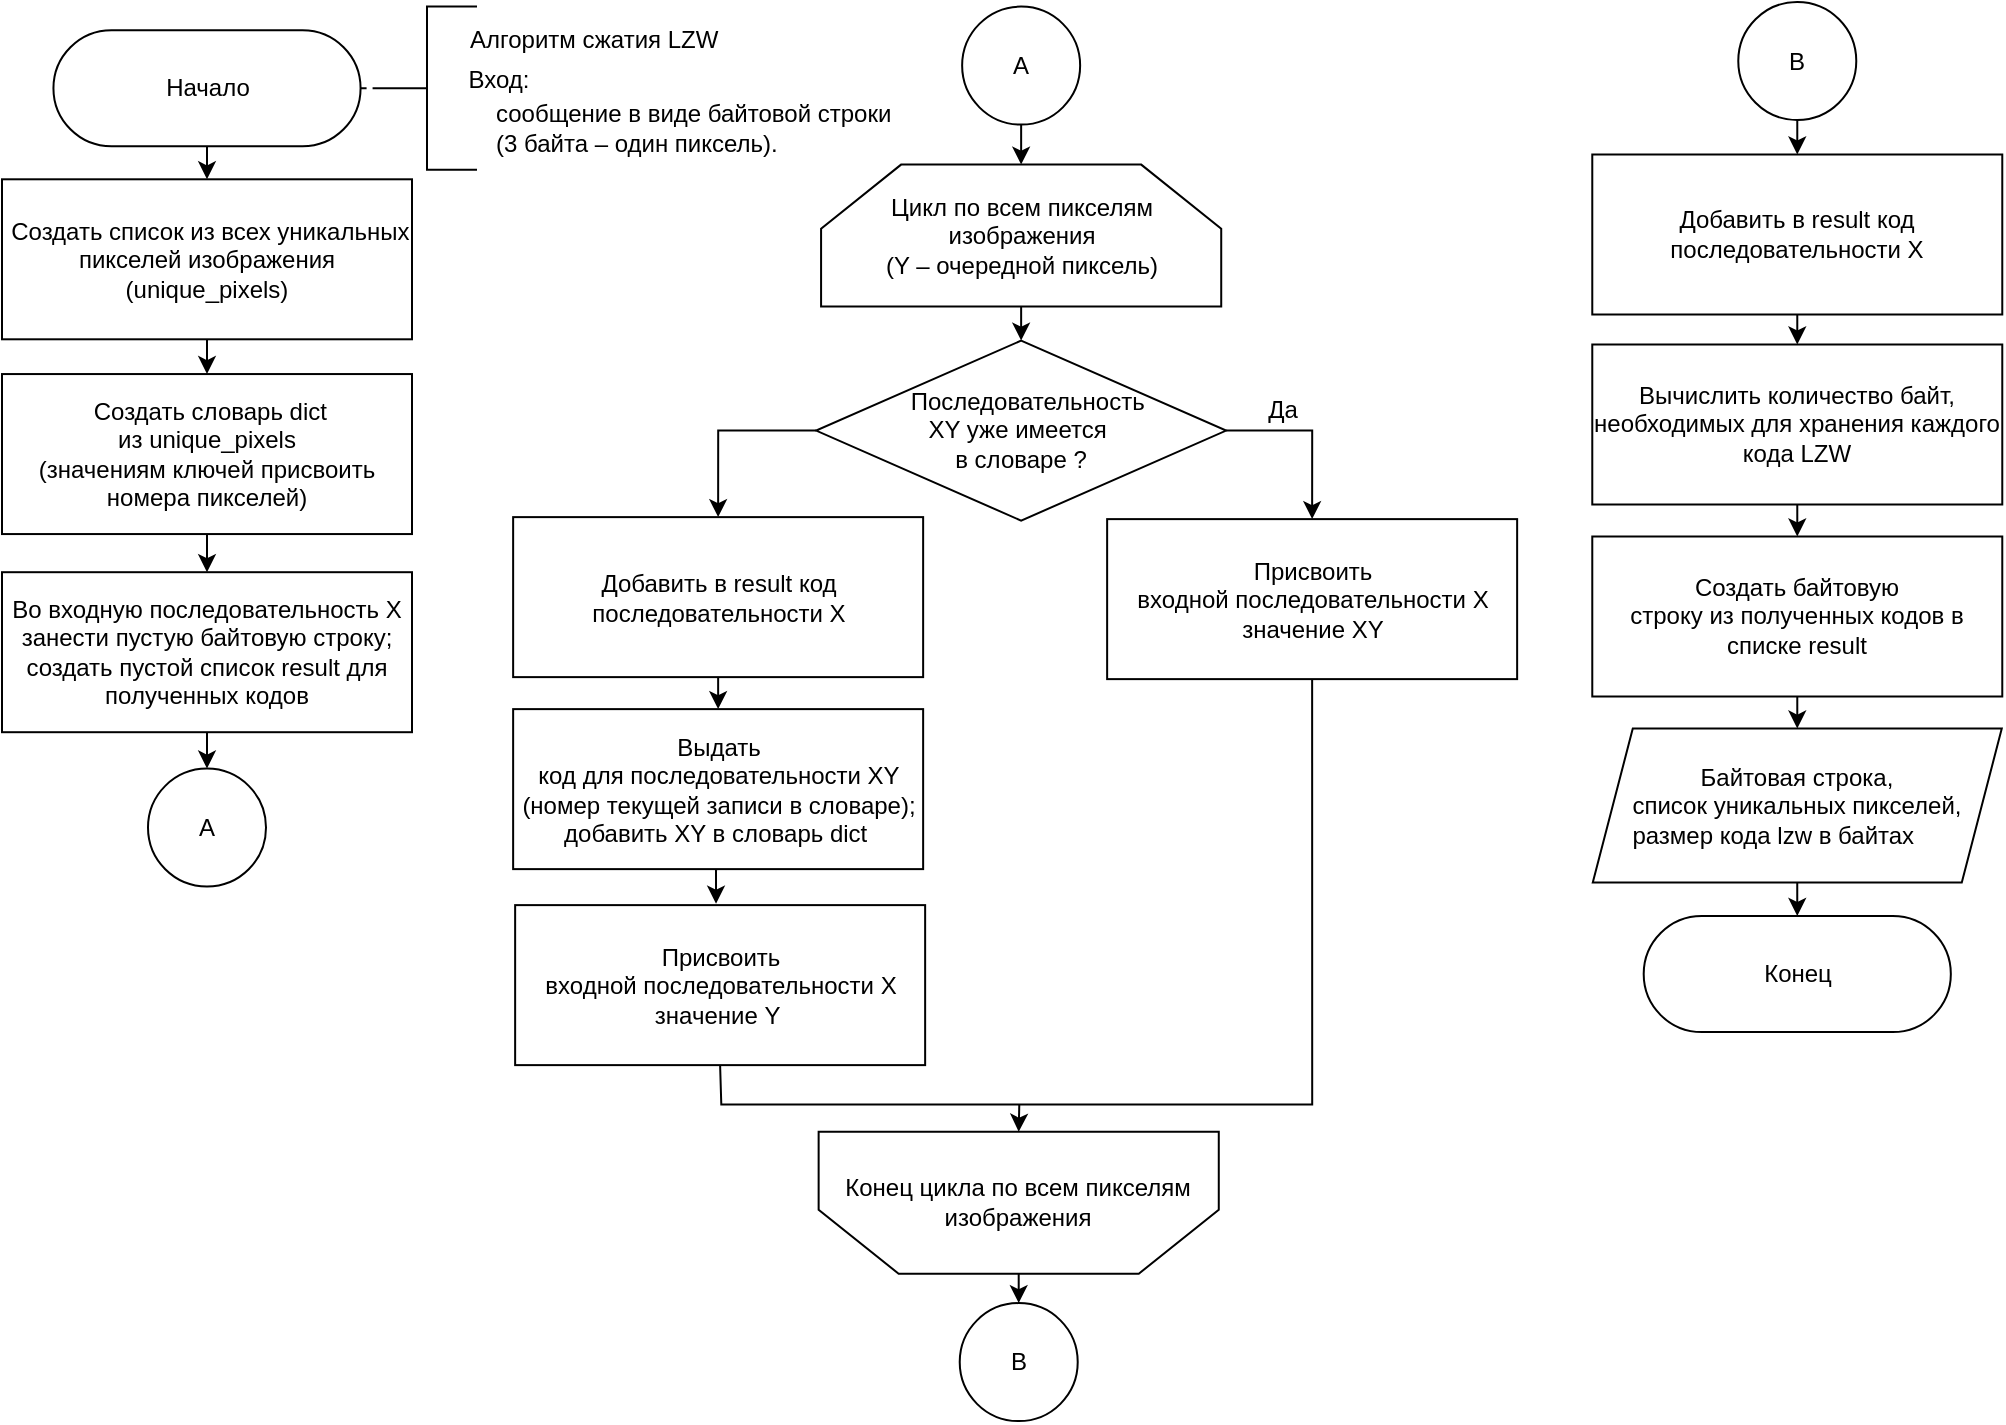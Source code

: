 <mxfile>
    <diagram id="eAn2iQd8hs0rxadPS-8o" name="Страница 1">
        <mxGraphModel dx="1499" dy="1036" grid="1" gridSize="10" guides="1" tooltips="1" connect="1" arrows="1" fold="1" page="1" pageScale="1" pageWidth="827" pageHeight="1169" math="0" shadow="0">
            <root>
                <mxCell id="0"/>
                <mxCell id="1" parent="0"/>
                <mxCell id="167" style="edgeStyle=none;html=1;entryX=0;entryY=0.5;entryDx=0;entryDy=0;entryPerimeter=0;fontSize=12;endArrow=none;endFill=0;dashed=1;exitX=0;exitY=0.5;exitDx=0;exitDy=0;" parent="1" source="211" target="169" edge="1">
                    <mxGeometry relative="1" as="geometry">
                        <mxPoint x="387.5" y="136.84" as="sourcePoint"/>
                    </mxGeometry>
                </mxCell>
                <mxCell id="168" style="edgeStyle=none;html=1;exitX=0.5;exitY=0;exitDx=0;exitDy=0;entryX=0.5;entryY=0;entryDx=0;entryDy=0;" parent="1" source="211" target="193" edge="1">
                    <mxGeometry relative="1" as="geometry">
                        <mxPoint x="297.5" y="154.1" as="targetPoint"/>
                        <mxPoint x="312.5" y="163.09" as="sourcePoint"/>
                    </mxGeometry>
                </mxCell>
                <mxCell id="169" value="" style="strokeWidth=1;html=1;shape=mxgraph.flowchart.annotation_2;align=left;labelPosition=right;pointerEvents=1;strokeColor=default;fontSize=13;gradientColor=none;" parent="1" vertex="1">
                    <mxGeometry x="217.5" y="32.31" width="50" height="81.62" as="geometry"/>
                </mxCell>
                <mxCell id="170" value="&lt;span style=&quot;font-size: 12px;&quot;&gt;&lt;font style=&quot;color: rgb(0, 0, 0);&quot;&gt;Алгоритм сжатия LZW&lt;/font&gt;&lt;/span&gt;" style="text;html=1;align=left;verticalAlign=middle;resizable=0;points=[];autosize=1;strokeColor=none;fillColor=none;fontSize=13;strokeWidth=1;" parent="1" vertex="1">
                    <mxGeometry x="262" y="33.03" width="150" height="30" as="geometry"/>
                </mxCell>
                <mxCell id="171" value="Вход:" style="text;html=1;align=center;verticalAlign=middle;resizable=0;points=[];autosize=1;strokeColor=none;fillColor=none;fontSize=12;" parent="1" vertex="1">
                    <mxGeometry x="252.5" y="54.12" width="50" height="30" as="geometry"/>
                </mxCell>
                <mxCell id="172" value="&lt;font&gt;&lt;font style=&quot;color: rgb(0, 0, 0);&quot;&gt;сообщение в виде&amp;nbsp;&lt;/font&gt;&lt;span style=&quot;background-color: transparent;&quot;&gt;&lt;font style=&quot;color: rgb(0, 0, 0);&quot;&gt;байтовой строки&lt;/font&gt;&lt;/span&gt;&lt;/font&gt;&lt;div&gt;&lt;span style=&quot;background-color: transparent;&quot;&gt;&lt;font style=&quot;color: rgb(0, 0, 0);&quot;&gt;(3 байта – один пиксель).&lt;/font&gt;&lt;/span&gt;&lt;/div&gt;" style="text;html=1;align=left;verticalAlign=middle;resizable=0;points=[];autosize=1;strokeColor=none;fillColor=none;fontSize=12;" parent="1" vertex="1">
                    <mxGeometry x="275" y="72.65" width="230" height="40" as="geometry"/>
                </mxCell>
                <mxCell id="173" style="edgeStyle=none;html=1;exitX=0.5;exitY=1;exitDx=0;exitDy=0;entryX=0.5;entryY=0;entryDx=0;entryDy=0;" parent="1" source="174" target="198" edge="1">
                    <mxGeometry relative="1" as="geometry">
                        <mxPoint x="296.5" y="321.1" as="sourcePoint"/>
                        <mxPoint x="296.5" y="339.1" as="targetPoint"/>
                    </mxGeometry>
                </mxCell>
                <mxCell id="174" value="&amp;nbsp;Создать словарь dict из&amp;nbsp;&lt;span style=&quot;color: rgb(0, 0, 0);&quot;&gt;unique_pixels&lt;/span&gt;&lt;div&gt;&lt;font style=&quot;color: rgb(0, 0, 0);&quot;&gt;(значениям ключей присвоить номера пикселей)&lt;/font&gt;&lt;/div&gt;" style="rounded=0;whiteSpace=wrap;html=1;strokeColor=default;strokeWidth=1;fontSize=12;gradientColor=none;" parent="1" vertex="1">
                    <mxGeometry x="30" y="216.03" width="205" height="80" as="geometry"/>
                </mxCell>
                <mxCell id="175" style="edgeStyle=orthogonalEdgeStyle;rounded=0;html=1;exitX=0.5;exitY=1;exitDx=0;exitDy=0;entryX=0.5;entryY=0;entryDx=0;entryDy=0;endArrow=classic;endFill=1;" parent="1" source="176" target="186" edge="1">
                    <mxGeometry relative="1" as="geometry"/>
                </mxCell>
                <mxCell id="176" value="&lt;span style=&quot;color: rgb(0, 0, 0);&quot;&gt;Добавить в result код последовательности X&lt;/span&gt;" style="rounded=0;whiteSpace=wrap;html=1;strokeColor=default;strokeWidth=1;fontSize=12;gradientColor=none;" parent="1" vertex="1">
                    <mxGeometry x="825.14" y="106.25" width="205" height="80" as="geometry"/>
                </mxCell>
                <mxCell id="177" style="edgeStyle=orthogonalEdgeStyle;rounded=0;html=1;exitX=1;exitY=0.5;exitDx=0;exitDy=0;entryX=0.5;entryY=0;entryDx=0;entryDy=0;endArrow=classic;endFill=1;" parent="1" source="179" target="180" edge="1">
                    <mxGeometry relative="1" as="geometry"/>
                </mxCell>
                <mxCell id="178" style="edgeStyle=orthogonalEdgeStyle;rounded=0;html=1;exitX=0;exitY=0.5;exitDx=0;exitDy=0;entryX=0.5;entryY=0;entryDx=0;entryDy=0;endArrow=classic;endFill=1;" parent="1" source="179" target="200" edge="1">
                    <mxGeometry relative="1" as="geometry"/>
                </mxCell>
                <mxCell id="179" value="&lt;span style=&quot;color: rgb(0, 0, 0);&quot;&gt;&amp;nbsp; Последовательность&lt;/span&gt;&lt;div&gt;&lt;font style=&quot;color: rgb(0, 0, 0);&quot;&gt;XY уже имеется&amp;nbsp;&lt;/font&gt;&lt;/div&gt;&lt;div&gt;&lt;font style=&quot;color: rgb(0, 0, 0);&quot;&gt;в словаре ?&lt;/font&gt;&lt;/div&gt;" style="rhombus;whiteSpace=wrap;html=1;" parent="1" vertex="1">
                    <mxGeometry x="437.07" y="199.31" width="205" height="90" as="geometry"/>
                </mxCell>
                <mxCell id="180" value="Присвоить входной&amp;nbsp;&lt;span style=&quot;color: rgb(0, 0, 0);&quot;&gt;последовательности&lt;/span&gt;&amp;nbsp;X значение XY" style="rounded=0;whiteSpace=wrap;html=1;strokeColor=default;strokeWidth=1;fontSize=12;gradientColor=none;" parent="1" vertex="1">
                    <mxGeometry x="582.57" y="288.56" width="205" height="80" as="geometry"/>
                </mxCell>
                <mxCell id="181" style="edgeStyle=orthogonalEdgeStyle;rounded=0;html=1;exitX=0.5;exitY=1;exitDx=0;exitDy=0;endArrow=classic;endFill=1;entryX=0.49;entryY=-0.009;entryDx=0;entryDy=0;entryPerimeter=0;" parent="1" source="182" target="184" edge="1">
                    <mxGeometry relative="1" as="geometry"/>
                </mxCell>
                <mxCell id="182" value="&lt;font style=&quot;color: rgb(0, 0, 0);&quot;&gt;Выдать код&amp;nbsp;&lt;/font&gt;&lt;span style=&quot;background-color: transparent;&quot;&gt;для&amp;nbsp;&lt;/span&gt;&lt;span style=&quot;color: rgb(0, 0, 0);&quot;&gt;последовательности&lt;/span&gt;&lt;span style=&quot;background-color: transparent;&quot;&gt;&amp;nbsp;XY&lt;/span&gt;&lt;div&gt;&lt;span style=&quot;background-color: transparent;&quot;&gt;&lt;font style=&quot;color: rgb(0, 0, 0);&quot;&gt;(номер текущей записи в словаре);&lt;/font&gt;&lt;/span&gt;&lt;div&gt;&lt;div&gt;&lt;div&gt;&lt;font style=&quot;color: rgb(0, 0, 0);&quot;&gt;добавить XY в словарь dict&amp;nbsp;&lt;/font&gt;&lt;/div&gt;&lt;/div&gt;&lt;/div&gt;&lt;/div&gt;" style="rounded=0;whiteSpace=wrap;html=1;strokeColor=default;strokeWidth=1;fontSize=12;gradientColor=none;" parent="1" vertex="1">
                    <mxGeometry x="285.57" y="383.56" width="205" height="80" as="geometry"/>
                </mxCell>
                <mxCell id="183" style="edgeStyle=orthogonalEdgeStyle;rounded=0;html=1;exitX=0.5;exitY=1;exitDx=0;exitDy=0;endArrow=none;endFill=0;entryX=0.5;entryY=1;entryDx=0;entryDy=0;" parent="1" source="184" target="180" edge="1">
                    <mxGeometry relative="1" as="geometry">
                        <Array as="points">
                            <mxPoint x="389.64" y="563.31"/>
                            <mxPoint x="389.64" y="581.31"/>
                            <mxPoint x="694.64" y="581.31"/>
                        </Array>
                        <mxPoint x="372.07" y="552.56" as="sourcePoint"/>
                        <mxPoint x="727.14" y="357.56" as="targetPoint"/>
                    </mxGeometry>
                </mxCell>
                <mxCell id="184" value="Присвоить входной&amp;nbsp;&lt;span style=&quot;color: rgb(0, 0, 0);&quot;&gt;последовательности&lt;/span&gt;&amp;nbsp;X значение Y&amp;nbsp;" style="rounded=0;whiteSpace=wrap;html=1;strokeColor=default;strokeWidth=1;fontSize=12;gradientColor=none;" parent="1" vertex="1">
                    <mxGeometry x="286.57" y="481.56" width="205" height="80" as="geometry"/>
                </mxCell>
                <mxCell id="185" style="edgeStyle=none;html=1;exitX=0.5;exitY=1;exitDx=0;exitDy=0;entryX=0.5;entryY=0;entryDx=0;entryDy=0;" parent="1" source="186" target="195" edge="1">
                    <mxGeometry relative="1" as="geometry"/>
                </mxCell>
                <mxCell id="186" value="Вычислить количество байт, необходимых для хранения каждого кода LZW" style="rounded=0;whiteSpace=wrap;html=1;strokeColor=default;strokeWidth=1;fontSize=12;gradientColor=none;" parent="1" vertex="1">
                    <mxGeometry x="825.14" y="201.25" width="205" height="80" as="geometry"/>
                </mxCell>
                <mxCell id="191" value="Да" style="text;html=1;align=center;verticalAlign=middle;resizable=0;points=[];autosize=1;strokeColor=none;fillColor=none;" parent="1" vertex="1">
                    <mxGeometry x="649.57" y="219.31" width="40" height="30" as="geometry"/>
                </mxCell>
                <mxCell id="192" style="edgeStyle=none;html=1;exitX=0.5;exitY=1;exitDx=0;exitDy=0;entryX=0.5;entryY=0;entryDx=0;entryDy=0;" parent="1" source="193" target="174" edge="1">
                    <mxGeometry relative="1" as="geometry"/>
                </mxCell>
                <mxCell id="193" value="&amp;nbsp;Создать список из всех уникальных пикселей изображения (unique_pixels)" style="rounded=0;whiteSpace=wrap;html=1;strokeColor=default;strokeWidth=1;fontSize=12;gradientColor=none;" parent="1" vertex="1">
                    <mxGeometry x="30" y="118.65" width="205" height="80" as="geometry"/>
                </mxCell>
                <mxCell id="194" style="edgeStyle=none;html=1;exitX=0.5;exitY=1;exitDx=0;exitDy=0;entryX=0.5;entryY=1;entryDx=0;entryDy=0;" parent="1" source="213" target="212" edge="1">
                    <mxGeometry relative="1" as="geometry">
                        <mxPoint x="1031.64" y="393.56" as="targetPoint"/>
                    </mxGeometry>
                </mxCell>
                <mxCell id="214" style="edgeStyle=none;html=1;exitX=0.5;exitY=1;exitDx=0;exitDy=0;entryX=0.5;entryY=0;entryDx=0;entryDy=0;" edge="1" parent="1" source="195" target="213">
                    <mxGeometry relative="1" as="geometry"/>
                </mxCell>
                <mxCell id="195" value="&lt;div&gt;&lt;span style=&quot;color: rgb(0, 0, 0); background-color: transparent;&quot;&gt;Создать байтовую&lt;/span&gt;&lt;/div&gt;&lt;div&gt;&lt;span style=&quot;color: rgb(0, 0, 0);&quot;&gt;строку из полученных кодов в списке result&lt;/span&gt;&lt;/div&gt;" style="rounded=0;whiteSpace=wrap;html=1;strokeColor=default;strokeWidth=1;fontSize=12;gradientColor=none;" parent="1" vertex="1">
                    <mxGeometry x="825.14" y="297.25" width="205" height="80" as="geometry"/>
                </mxCell>
                <mxCell id="196" style="edgeStyle=none;html=1;exitX=0.5;exitY=1;exitDx=0;exitDy=0;exitPerimeter=0;" parent="1" target="179" edge="1">
                    <mxGeometry relative="1" as="geometry">
                        <mxPoint x="549.57" y="223.38" as="targetPoint"/>
                        <mxPoint x="539.57" y="182.31" as="sourcePoint"/>
                    </mxGeometry>
                </mxCell>
                <mxCell id="197" style="edgeStyle=none;html=1;exitX=0.5;exitY=1;exitDx=0;exitDy=0;entryX=0;entryY=0.5;entryDx=0;entryDy=0;" parent="1" source="198" target="208" edge="1">
                    <mxGeometry relative="1" as="geometry">
                        <mxPoint x="295.07" y="448.03" as="targetPoint"/>
                    </mxGeometry>
                </mxCell>
                <mxCell id="198" value="&lt;span style=&quot;background-color: transparent;&quot;&gt;&lt;font style=&quot;color: rgb(0, 0, 0);&quot;&gt;Во входную&amp;nbsp;&lt;/font&gt;&lt;/span&gt;&lt;span style=&quot;color: rgb(0, 0, 0);&quot;&gt;последовательность&lt;/span&gt;&lt;span style=&quot;background-color: transparent;&quot;&gt;&lt;font style=&quot;color: rgb(0, 0, 0);&quot;&gt;&amp;nbsp;X занести пустую байтовую строку;&lt;/font&gt;&lt;/span&gt;&lt;div&gt;&lt;font style=&quot;color: rgb(0, 0, 0);&quot;&gt;создать пустой список result для полученных кодов&lt;/font&gt;&lt;/div&gt;" style="rounded=0;whiteSpace=wrap;html=1;strokeColor=default;strokeWidth=1;fontSize=12;gradientColor=none;" parent="1" vertex="1">
                    <mxGeometry x="30" y="315.1" width="205" height="80" as="geometry"/>
                </mxCell>
                <mxCell id="199" style="edgeStyle=none;html=1;exitX=0.5;exitY=1;exitDx=0;exitDy=0;entryX=0.5;entryY=0;entryDx=0;entryDy=0;" parent="1" source="200" target="182" edge="1">
                    <mxGeometry relative="1" as="geometry"/>
                </mxCell>
                <mxCell id="200" value="Добавить в result код последовательности X" style="rounded=0;whiteSpace=wrap;html=1;strokeColor=default;strokeWidth=1;fontSize=12;gradientColor=none;" parent="1" vertex="1">
                    <mxGeometry x="285.57" y="287.56" width="205" height="80" as="geometry"/>
                </mxCell>
                <mxCell id="201" style="edgeStyle=none;html=1;exitX=0.5;exitY=0;exitDx=0;exitDy=0;entryX=0.5;entryY=0;entryDx=0;entryDy=0;" parent="1" source="210" target="203" edge="1">
                    <mxGeometry relative="1" as="geometry">
                        <mxPoint x="540.82" y="664.87" as="sourcePoint"/>
                    </mxGeometry>
                </mxCell>
                <mxCell id="202" style="edgeStyle=none;html=1;entryX=0.5;entryY=1;entryDx=0;entryDy=0;" parent="1" target="210" edge="1">
                    <mxGeometry relative="1" as="geometry">
                        <mxPoint x="538.64" y="581.31" as="sourcePoint"/>
                        <mxPoint x="550.14" y="596.31" as="targetPoint"/>
                    </mxGeometry>
                </mxCell>
                <mxCell id="203" value="B" style="ellipse;whiteSpace=wrap;html=1;aspect=fixed;" parent="1" vertex="1">
                    <mxGeometry x="508.86" y="680.56" width="59" height="59" as="geometry"/>
                </mxCell>
                <mxCell id="204" style="edgeStyle=none;html=1;exitX=0.5;exitY=1;exitDx=0;exitDy=0;entryX=0.5;entryY=0;entryDx=0;entryDy=0;" parent="1" source="205" target="176" edge="1">
                    <mxGeometry relative="1" as="geometry"/>
                </mxCell>
                <mxCell id="205" value="B" style="ellipse;whiteSpace=wrap;html=1;aspect=fixed;" parent="1" vertex="1">
                    <mxGeometry x="898.14" y="30" width="59" height="59" as="geometry"/>
                </mxCell>
                <mxCell id="206" style="edgeStyle=none;html=1;exitX=0.5;exitY=1;exitDx=0;exitDy=0;" parent="1" source="207" target="209" edge="1">
                    <mxGeometry relative="1" as="geometry">
                        <mxPoint x="539.57" y="112.31" as="targetPoint"/>
                    </mxGeometry>
                </mxCell>
                <mxCell id="207" value="А" style="ellipse;whiteSpace=wrap;html=1;aspect=fixed;" parent="1" vertex="1">
                    <mxGeometry x="510.07" y="32.31" width="59" height="59" as="geometry"/>
                </mxCell>
                <mxCell id="208" value="А" style="ellipse;whiteSpace=wrap;html=1;aspect=fixed;direction=south;" parent="1" vertex="1">
                    <mxGeometry x="103.0" y="413.28" width="59" height="59" as="geometry"/>
                </mxCell>
                <mxCell id="209" value="&lt;span style=&quot;color: rgb(0, 0, 0);&quot;&gt;Цикл по всем пикселям изображения&lt;/span&gt;&lt;div&gt;&lt;font style=&quot;color: rgb(0, 0, 0);&quot;&gt;(Y – очередной пиксель)&lt;/font&gt;&lt;/div&gt;" style="shape=loopLimit;whiteSpace=wrap;html=1;size=40;" parent="1" vertex="1">
                    <mxGeometry x="439.54" y="111.31" width="200.07" height="71" as="geometry"/>
                </mxCell>
                <mxCell id="210" value="&lt;span style=&quot;color: rgb(0, 0, 0);&quot;&gt;Конец цикла по всем пикселям изображения&lt;/span&gt;" style="shape=loopLimit;whiteSpace=wrap;html=1;size=40;direction=west;" parent="1" vertex="1">
                    <mxGeometry x="438.32" y="594.87" width="200.07" height="71" as="geometry"/>
                </mxCell>
                <mxCell id="211" value="&lt;span style=&quot;color: rgb(0, 0, 0); font-family: Helvetica; font-size: 12px;&quot;&gt;Начало&lt;/span&gt;" style="rounded=1;whiteSpace=wrap;html=1;fontSize=14;spacing=3;strokeWidth=1;glass=0;flipH=1;flipV=0;rotation=0;direction=west;arcSize=50;fontFamily=Times New Roman;" parent="1" vertex="1">
                    <mxGeometry x="55.72" y="44.09" width="153.57" height="58.06" as="geometry"/>
                </mxCell>
                <mxCell id="212" value="&lt;span style=&quot;color: rgb(0, 0, 0); font-family: Helvetica; font-size: 12px;&quot;&gt;Конец&lt;/span&gt;" style="rounded=1;whiteSpace=wrap;html=1;fontSize=14;spacing=3;strokeWidth=1;glass=0;flipH=1;flipV=0;rotation=0;direction=west;arcSize=50;fontFamily=Times New Roman;" parent="1" vertex="1">
                    <mxGeometry x="850.85" y="487.0" width="153.57" height="58.06" as="geometry"/>
                </mxCell>
                <mxCell id="213" value="&lt;span style=&quot;text-align: left; text-wrap-mode: nowrap;&quot;&gt;&lt;font style=&quot;color: rgb(0, 0, 0);&quot;&gt;Байтовая строка,&lt;/font&gt;&lt;br&gt;&lt;div style=&quot;&quot;&gt;&lt;font style=&quot;color: rgb(0, 0, 0);&quot;&gt;список &lt;/font&gt;&lt;font style=&quot;color: rgb(0, 0, 0);&quot;&gt;уникальных&lt;/font&gt;&lt;font style=&quot;color: rgb(0, 0, 0);&quot;&gt; пикселей,&lt;/font&gt;&lt;/div&gt;&lt;div style=&quot;color: light-dark(rgb(0, 0, 0), rgb(237, 237, 237));&quot;&gt;&lt;span style=&quot;color: rgb(0, 0, 0); background-color: transparent;&quot;&gt;размер кода lzw в байтах&lt;/span&gt;&lt;/div&gt;&lt;/span&gt;" style="shape=parallelogram;perimeter=parallelogramPerimeter;whiteSpace=wrap;html=1;fixedSize=1;" vertex="1" parent="1">
                    <mxGeometry x="825.39" y="393.28" width="204.5" height="77" as="geometry"/>
                </mxCell>
            </root>
        </mxGraphModel>
    </diagram>
</mxfile>